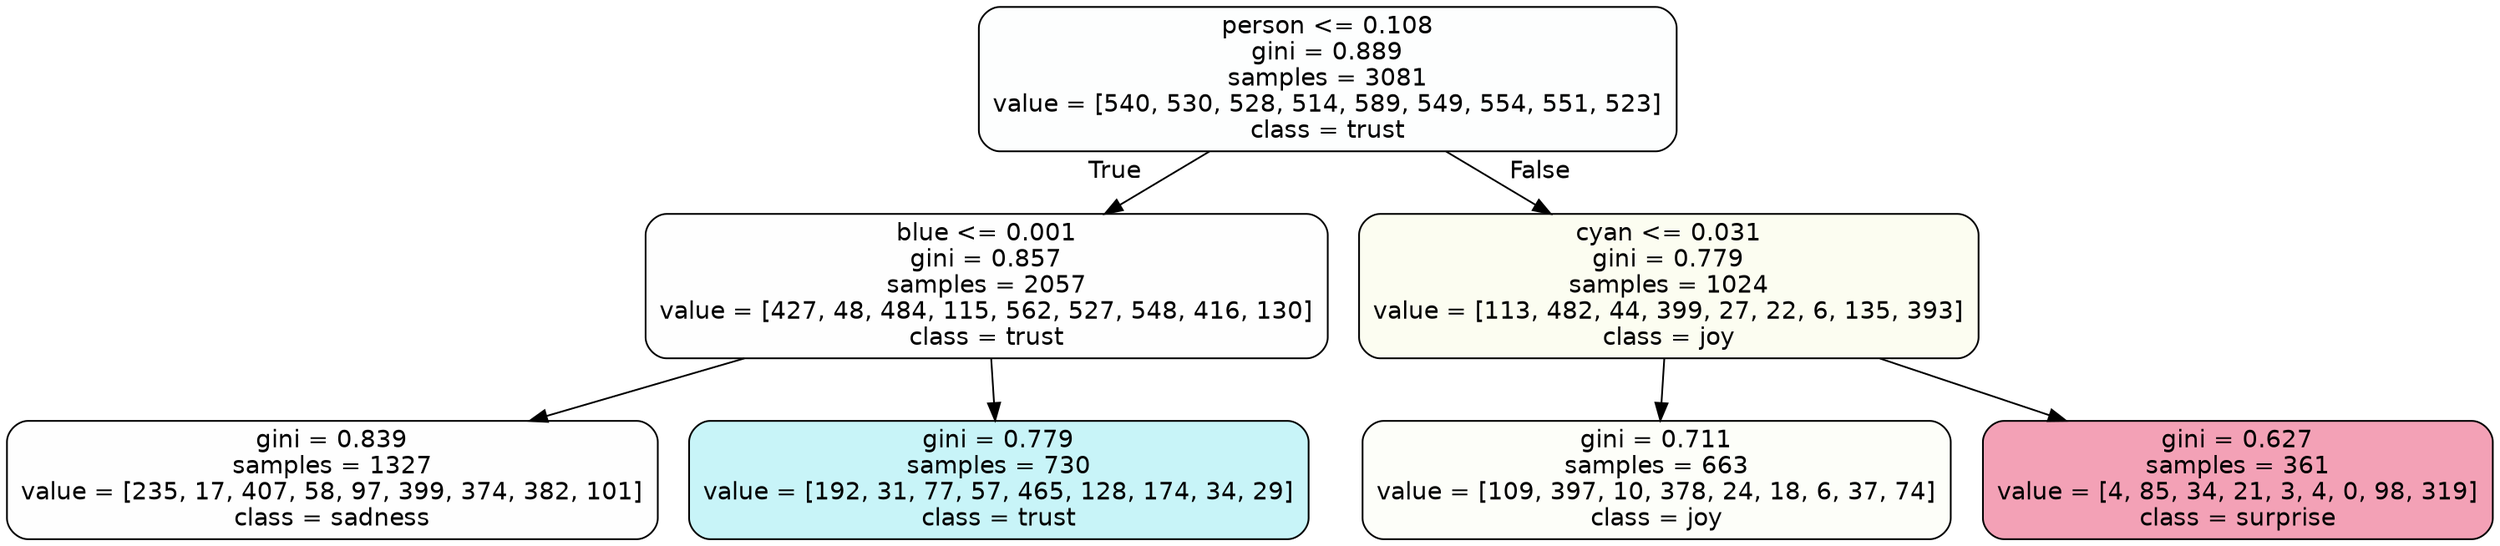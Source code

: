 digraph Tree {
node [shape=box, style="filled, rounded", color="black", fontname=helvetica] ;
edge [fontname=helvetica] ;
0 [label="person <= 0.108\ngini = 0.889\nsamples = 3081\nvalue = [540, 530, 528, 514, 589, 549, 554, 551, 523]\nclass = trust", fillcolor="#39d7e502"] ;
1 [label="blue <= 0.001\ngini = 0.857\nsamples = 2057\nvalue = [427, 48, 484, 115, 562, 527, 548, 416, 130]\nclass = trust", fillcolor="#39d7e501"] ;
0 -> 1 [labeldistance=2.5, labelangle=45, headlabel="True"] ;
2 [label="gini = 0.839\nsamples = 1327\nvalue = [235, 17, 407, 58, 97, 399, 374, 382, 101]\nclass = sadness", fillcolor="#64e53901"] ;
1 -> 2 ;
3 [label="gini = 0.779\nsamples = 730\nvalue = [192, 31, 77, 57, 465, 128, 174, 34, 29]\nclass = trust", fillcolor="#39d7e546"] ;
1 -> 3 ;
4 [label="cyan <= 0.031\ngini = 0.779\nsamples = 1024\nvalue = [113, 482, 44, 399, 27, 22, 6, 135, 393]\nclass = joy", fillcolor="#d7e53911"] ;
0 -> 4 [labeldistance=2.5, labelangle=-45, headlabel="False"] ;
5 [label="gini = 0.711\nsamples = 663\nvalue = [109, 397, 10, 378, 24, 18, 6, 37, 74]\nclass = joy", fillcolor="#d7e53907"] ;
4 -> 5 ;
6 [label="gini = 0.627\nsamples = 361\nvalue = [4, 85, 34, 21, 3, 4, 0, 98, 319]\nclass = surprise", fillcolor="#e5396478"] ;
4 -> 6 ;
}